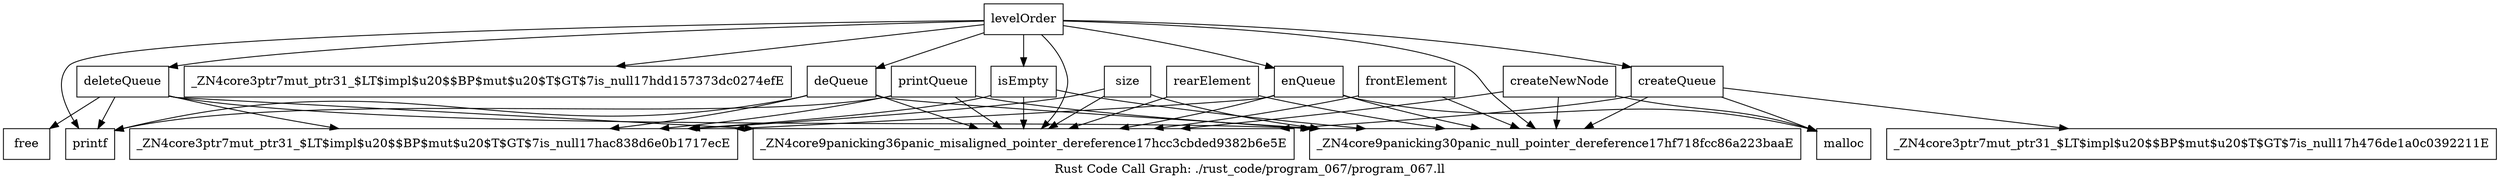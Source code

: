 digraph "Rust Code Call Graph: ./rust_code/program_067/program_067.ll" {
	label="Rust Code Call Graph: ./rust_code/program_067/program_067.ll";

	Node0x561e97377410 [shape=record,label="{_ZN4core3ptr7mut_ptr31_$LT$impl$u20$$BP$mut$u20$T$GT$7is_null17h476de1a0c0392211E}"];
	Node0x561e97378950 [shape=record,label="{_ZN4core3ptr7mut_ptr31_$LT$impl$u20$$BP$mut$u20$T$GT$7is_null17hac838d6e0b1717ecE}"];
	Node0x561e9737edf0 [shape=record,label="{_ZN4core3ptr7mut_ptr31_$LT$impl$u20$$BP$mut$u20$T$GT$7is_null17hdd157373dc0274efE}"];
	Node0x561e97381390 [shape=record,label="{createQueue}"];
	Node0x561e97381390 -> Node0x561e97382ed0;
	Node0x561e97381390 -> Node0x561e97377410;
	Node0x561e97381390 -> Node0x561e97386250;
	Node0x561e97381390 -> Node0x561e97388610;
	Node0x561e9738a4f0 [shape=record,label="{size}"];
	Node0x561e9738a4f0 -> Node0x561e97386250;
	Node0x561e9738a4f0 -> Node0x561e97388610;
	Node0x561e9738a4f0 -> Node0x561e97378950;
	Node0x561e97395910 [shape=record,label="{deQueue}"];
	Node0x561e97395910 -> Node0x561e97386250;
	Node0x561e97395910 -> Node0x561e97378950;
	Node0x561e97395910 -> Node0x561e97388610;
	Node0x561e97395910 -> Node0x561e97396220;
	Node0x561e9738cda0 [shape=record,label="{frontElement}"];
	Node0x561e9738cda0 -> Node0x561e97386250;
	Node0x561e9738cda0 -> Node0x561e97388610;
	Node0x561e9738ec20 [shape=record,label="{rearElement}"];
	Node0x561e9738ec20 -> Node0x561e97386250;
	Node0x561e9738ec20 -> Node0x561e97388610;
	Node0x561e97390330 [shape=record,label="{isEmpty}"];
	Node0x561e97390330 -> Node0x561e97386250;
	Node0x561e97390330 -> Node0x561e97378950;
	Node0x561e97390330 -> Node0x561e97388610;
	Node0x561e97393630 [shape=record,label="{enQueue}"];
	Node0x561e97393630 -> Node0x561e97382ed0;
	Node0x561e97393630 -> Node0x561e97386250;
	Node0x561e97393630 -> Node0x561e97388610;
	Node0x561e97393630 -> Node0x561e97378950;
	Node0x561e9739b010 [shape=record,label="{printQueue}"];
	Node0x561e9739b010 -> Node0x561e97386250;
	Node0x561e9739b010 -> Node0x561e97388610;
	Node0x561e9739b010 -> Node0x561e97396220;
	Node0x561e9739b010 -> Node0x561e97378950;
	Node0x561e972f69e0 [shape=record,label="{deleteQueue}"];
	Node0x561e972f69e0 -> Node0x561e97386250;
	Node0x561e972f69e0 -> Node0x561e97378950;
	Node0x561e972f69e0 -> Node0x561e97388610;
	Node0x561e972f69e0 -> Node0x561e97367c90;
	Node0x561e972f69e0 -> Node0x561e97396220;
	Node0x561e97364660 [shape=record,label="{createNewNode}"];
	Node0x561e97364660 -> Node0x561e97382ed0;
	Node0x561e97364660 -> Node0x561e97386250;
	Node0x561e97364660 -> Node0x561e97388610;
	Node0x561e9735f4e0 [shape=record,label="{levelOrder}"];
	Node0x561e9735f4e0 -> Node0x561e97381390;
	Node0x561e9735f4e0 -> Node0x561e9737edf0;
	Node0x561e9735f4e0 -> Node0x561e97393630;
	Node0x561e9735f4e0 -> Node0x561e97390330;
	Node0x561e9735f4e0 -> Node0x561e97395910;
	Node0x561e9735f4e0 -> Node0x561e972f69e0;
	Node0x561e9735f4e0 -> Node0x561e97386250;
	Node0x561e9735f4e0 -> Node0x561e97396220;
	Node0x561e9735f4e0 -> Node0x561e97388610;
	Node0x561e97382ed0 [shape=record,label="{malloc}"];
	Node0x561e97386250 [shape=record,label="{_ZN4core9panicking36panic_misaligned_pointer_dereference17hcc3cbded9382b6e5E}"];
	Node0x561e97388610 [shape=record,label="{_ZN4core9panicking30panic_null_pointer_dereference17hf718fcc86a223baaE}"];
	Node0x561e97396220 [shape=record,label="{printf}"];
	Node0x561e97367c90 [shape=record,label="{free}"];
}
